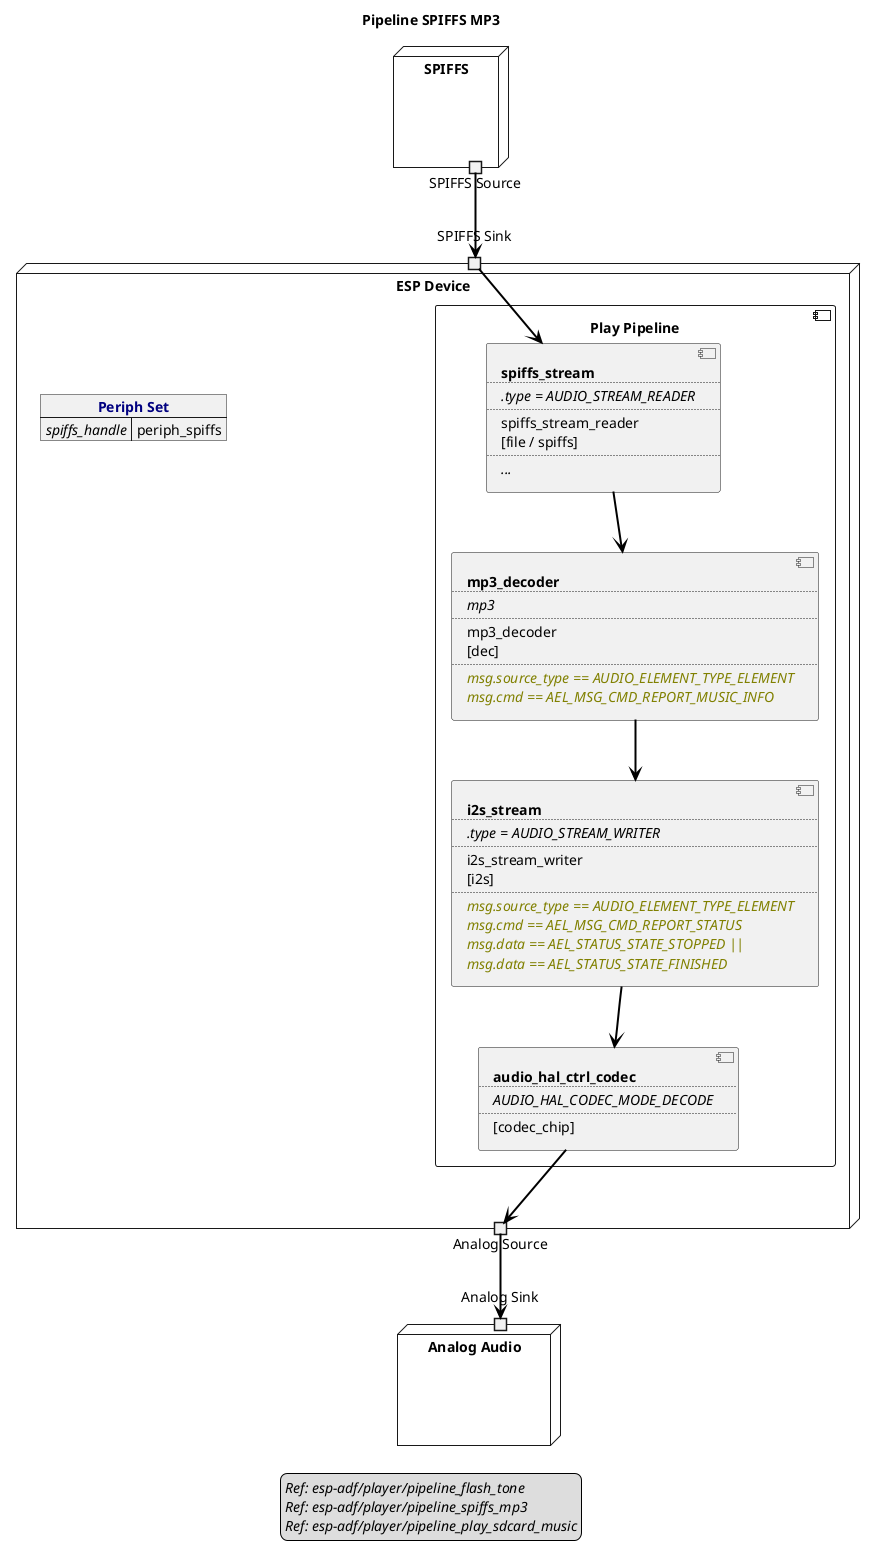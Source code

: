 ﻿@startuml pipeline_spiffs_mp3
title Pipeline SPIFFS MP3
allowmixing

legend
//Ref: esp-adf/player/pipeline_flash_tone//
//Ref: esp-adf/player/pipeline_spiffs_mp3//
//Ref: esp-adf/player/pipeline_play_sdcard_music//
end legend

node "SPIFFS" as SPIFFS {
    portout "SPIFFS Source" as SpiffsSource
}

node "ESP Device" as ESPDevice {

    json "<b><color navy>Periph Set" as periph_set {
        "<i>spiffs_handle" : "periph_spiffs"
    }

    portin "SPIFFS Sink" as SpiffsSink

    component "Play Pipeline" as PlayPipeline {

        component SpiffsStream [
            <b>spiffs_stream
            ....
            <i>.type = AUDIO_STREAM_READER
            ....
            spiffs_stream_reader
            [file / spiffs]
            ....
            <i>...
        ]

        component Mp3Decoder [
            <b>mp3_decoder
            ....
            <i>mp3
            ....
            mp3_decoder
            [dec]
            ....
            <i><color olive>msg.source_type == AUDIO_ELEMENT_TYPE_ELEMENT
            <i><color olive>msg.cmd == AEL_MSG_CMD_REPORT_MUSIC_INFO
        ]

        component I2SStream [
            <b>i2s_stream
            ....
            <i>.type = AUDIO_STREAM_WRITER
            ....
            i2s_stream_writer
            [i2s]
            ....
            <i><color olive>msg.source_type == AUDIO_ELEMENT_TYPE_ELEMENT
            <i><color olive>msg.cmd == AEL_MSG_CMD_REPORT_STATUS
            <i><color olive>msg.data == AEL_STATUS_STATE_STOPPED ||
            <i><color olive>msg.data == AEL_STATUS_STATE_FINISHED
        ]

        component HALCodec [
            <b>audio_hal_ctrl_codec
            ....
            <i>AUDIO_HAL_CODEC_MODE_DECODE
            ....
            [codec_chip]
        ]
    }

    portout "Analog Source" as AnalogSource
} 

node "Analog Audio" as AnalogAudio  {
    portin "Analog Sink" as AnalogSink
}

SpiffsSource --> SpiffsSink     #line:black;line.bold;text:black

SpiffsSink  --> SpiffsStream    #line:black;line.bold;text:black
SpiffsStream--> Mp3Decoder      #line:black;line.bold;text:black
Mp3Decoder  --> I2SStream       #line:black;line.bold;text:black
I2SStream   --> HALCodec        #line:black;line.bold;text:black
HALCodec    --> AnalogSource    #line:black;line.bold;text:black

AnalogSource --> AnalogSink     #line:black;line.bold;text:black

@enduml
